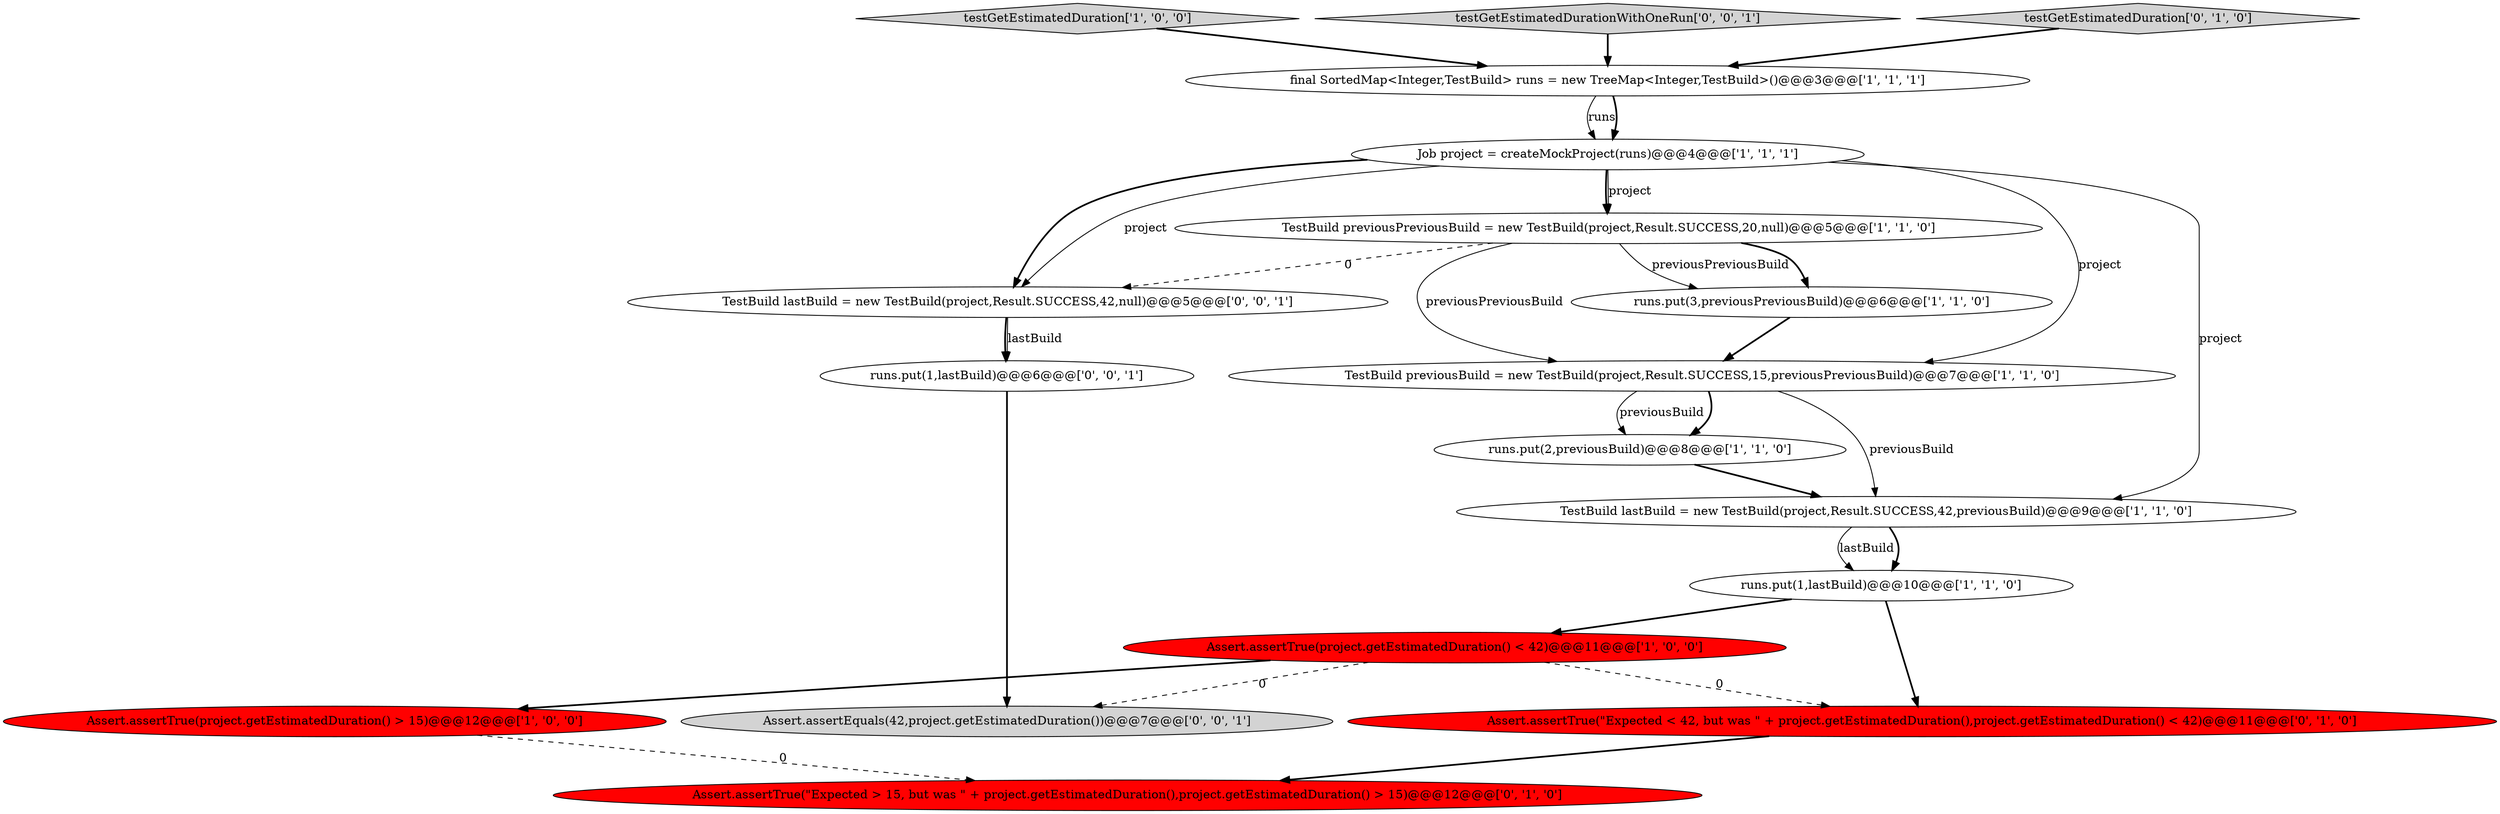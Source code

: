 digraph {
11 [style = filled, label = "Assert.assertTrue(\"Expected > 15, but was \" + project.getEstimatedDuration(),project.getEstimatedDuration() > 15)@@@12@@@['0', '1', '0']", fillcolor = red, shape = ellipse image = "AAA1AAABBB2BBB"];
3 [style = filled, label = "Assert.assertTrue(project.getEstimatedDuration() > 15)@@@12@@@['1', '0', '0']", fillcolor = red, shape = ellipse image = "AAA1AAABBB1BBB"];
2 [style = filled, label = "Assert.assertTrue(project.getEstimatedDuration() < 42)@@@11@@@['1', '0', '0']", fillcolor = red, shape = ellipse image = "AAA1AAABBB1BBB"];
7 [style = filled, label = "final SortedMap<Integer,TestBuild> runs = new TreeMap<Integer,TestBuild>()@@@3@@@['1', '1', '1']", fillcolor = white, shape = ellipse image = "AAA0AAABBB1BBB"];
10 [style = filled, label = "TestBuild previousPreviousBuild = new TestBuild(project,Result.SUCCESS,20,null)@@@5@@@['1', '1', '0']", fillcolor = white, shape = ellipse image = "AAA0AAABBB1BBB"];
8 [style = filled, label = "runs.put(2,previousBuild)@@@8@@@['1', '1', '0']", fillcolor = white, shape = ellipse image = "AAA0AAABBB1BBB"];
12 [style = filled, label = "Assert.assertTrue(\"Expected < 42, but was \" + project.getEstimatedDuration(),project.getEstimatedDuration() < 42)@@@11@@@['0', '1', '0']", fillcolor = red, shape = ellipse image = "AAA1AAABBB2BBB"];
15 [style = filled, label = "TestBuild lastBuild = new TestBuild(project,Result.SUCCESS,42,null)@@@5@@@['0', '0', '1']", fillcolor = white, shape = ellipse image = "AAA0AAABBB3BBB"];
4 [style = filled, label = "testGetEstimatedDuration['1', '0', '0']", fillcolor = lightgray, shape = diamond image = "AAA0AAABBB1BBB"];
14 [style = filled, label = "testGetEstimatedDurationWithOneRun['0', '0', '1']", fillcolor = lightgray, shape = diamond image = "AAA0AAABBB3BBB"];
6 [style = filled, label = "runs.put(1,lastBuild)@@@10@@@['1', '1', '0']", fillcolor = white, shape = ellipse image = "AAA0AAABBB1BBB"];
5 [style = filled, label = "TestBuild previousBuild = new TestBuild(project,Result.SUCCESS,15,previousPreviousBuild)@@@7@@@['1', '1', '0']", fillcolor = white, shape = ellipse image = "AAA0AAABBB1BBB"];
16 [style = filled, label = "runs.put(1,lastBuild)@@@6@@@['0', '0', '1']", fillcolor = white, shape = ellipse image = "AAA0AAABBB3BBB"];
0 [style = filled, label = "runs.put(3,previousPreviousBuild)@@@6@@@['1', '1', '0']", fillcolor = white, shape = ellipse image = "AAA0AAABBB1BBB"];
17 [style = filled, label = "Assert.assertEquals(42,project.getEstimatedDuration())@@@7@@@['0', '0', '1']", fillcolor = lightgray, shape = ellipse image = "AAA0AAABBB3BBB"];
13 [style = filled, label = "testGetEstimatedDuration['0', '1', '0']", fillcolor = lightgray, shape = diamond image = "AAA0AAABBB2BBB"];
9 [style = filled, label = "Job project = createMockProject(runs)@@@4@@@['1', '1', '1']", fillcolor = white, shape = ellipse image = "AAA0AAABBB1BBB"];
1 [style = filled, label = "TestBuild lastBuild = new TestBuild(project,Result.SUCCESS,42,previousBuild)@@@9@@@['1', '1', '0']", fillcolor = white, shape = ellipse image = "AAA0AAABBB1BBB"];
10->0 [style = solid, label="previousPreviousBuild"];
10->15 [style = dashed, label="0"];
5->8 [style = bold, label=""];
9->5 [style = solid, label="project"];
7->9 [style = solid, label="runs"];
2->3 [style = bold, label=""];
12->11 [style = bold, label=""];
16->17 [style = bold, label=""];
9->10 [style = bold, label=""];
9->10 [style = solid, label="project"];
15->16 [style = bold, label=""];
2->17 [style = dashed, label="0"];
4->7 [style = bold, label=""];
14->7 [style = bold, label=""];
6->2 [style = bold, label=""];
5->8 [style = solid, label="previousBuild"];
7->9 [style = bold, label=""];
8->1 [style = bold, label=""];
2->12 [style = dashed, label="0"];
1->6 [style = bold, label=""];
9->15 [style = solid, label="project"];
13->7 [style = bold, label=""];
5->1 [style = solid, label="previousBuild"];
9->15 [style = bold, label=""];
10->0 [style = bold, label=""];
1->6 [style = solid, label="lastBuild"];
15->16 [style = solid, label="lastBuild"];
3->11 [style = dashed, label="0"];
10->5 [style = solid, label="previousPreviousBuild"];
9->1 [style = solid, label="project"];
0->5 [style = bold, label=""];
6->12 [style = bold, label=""];
}
